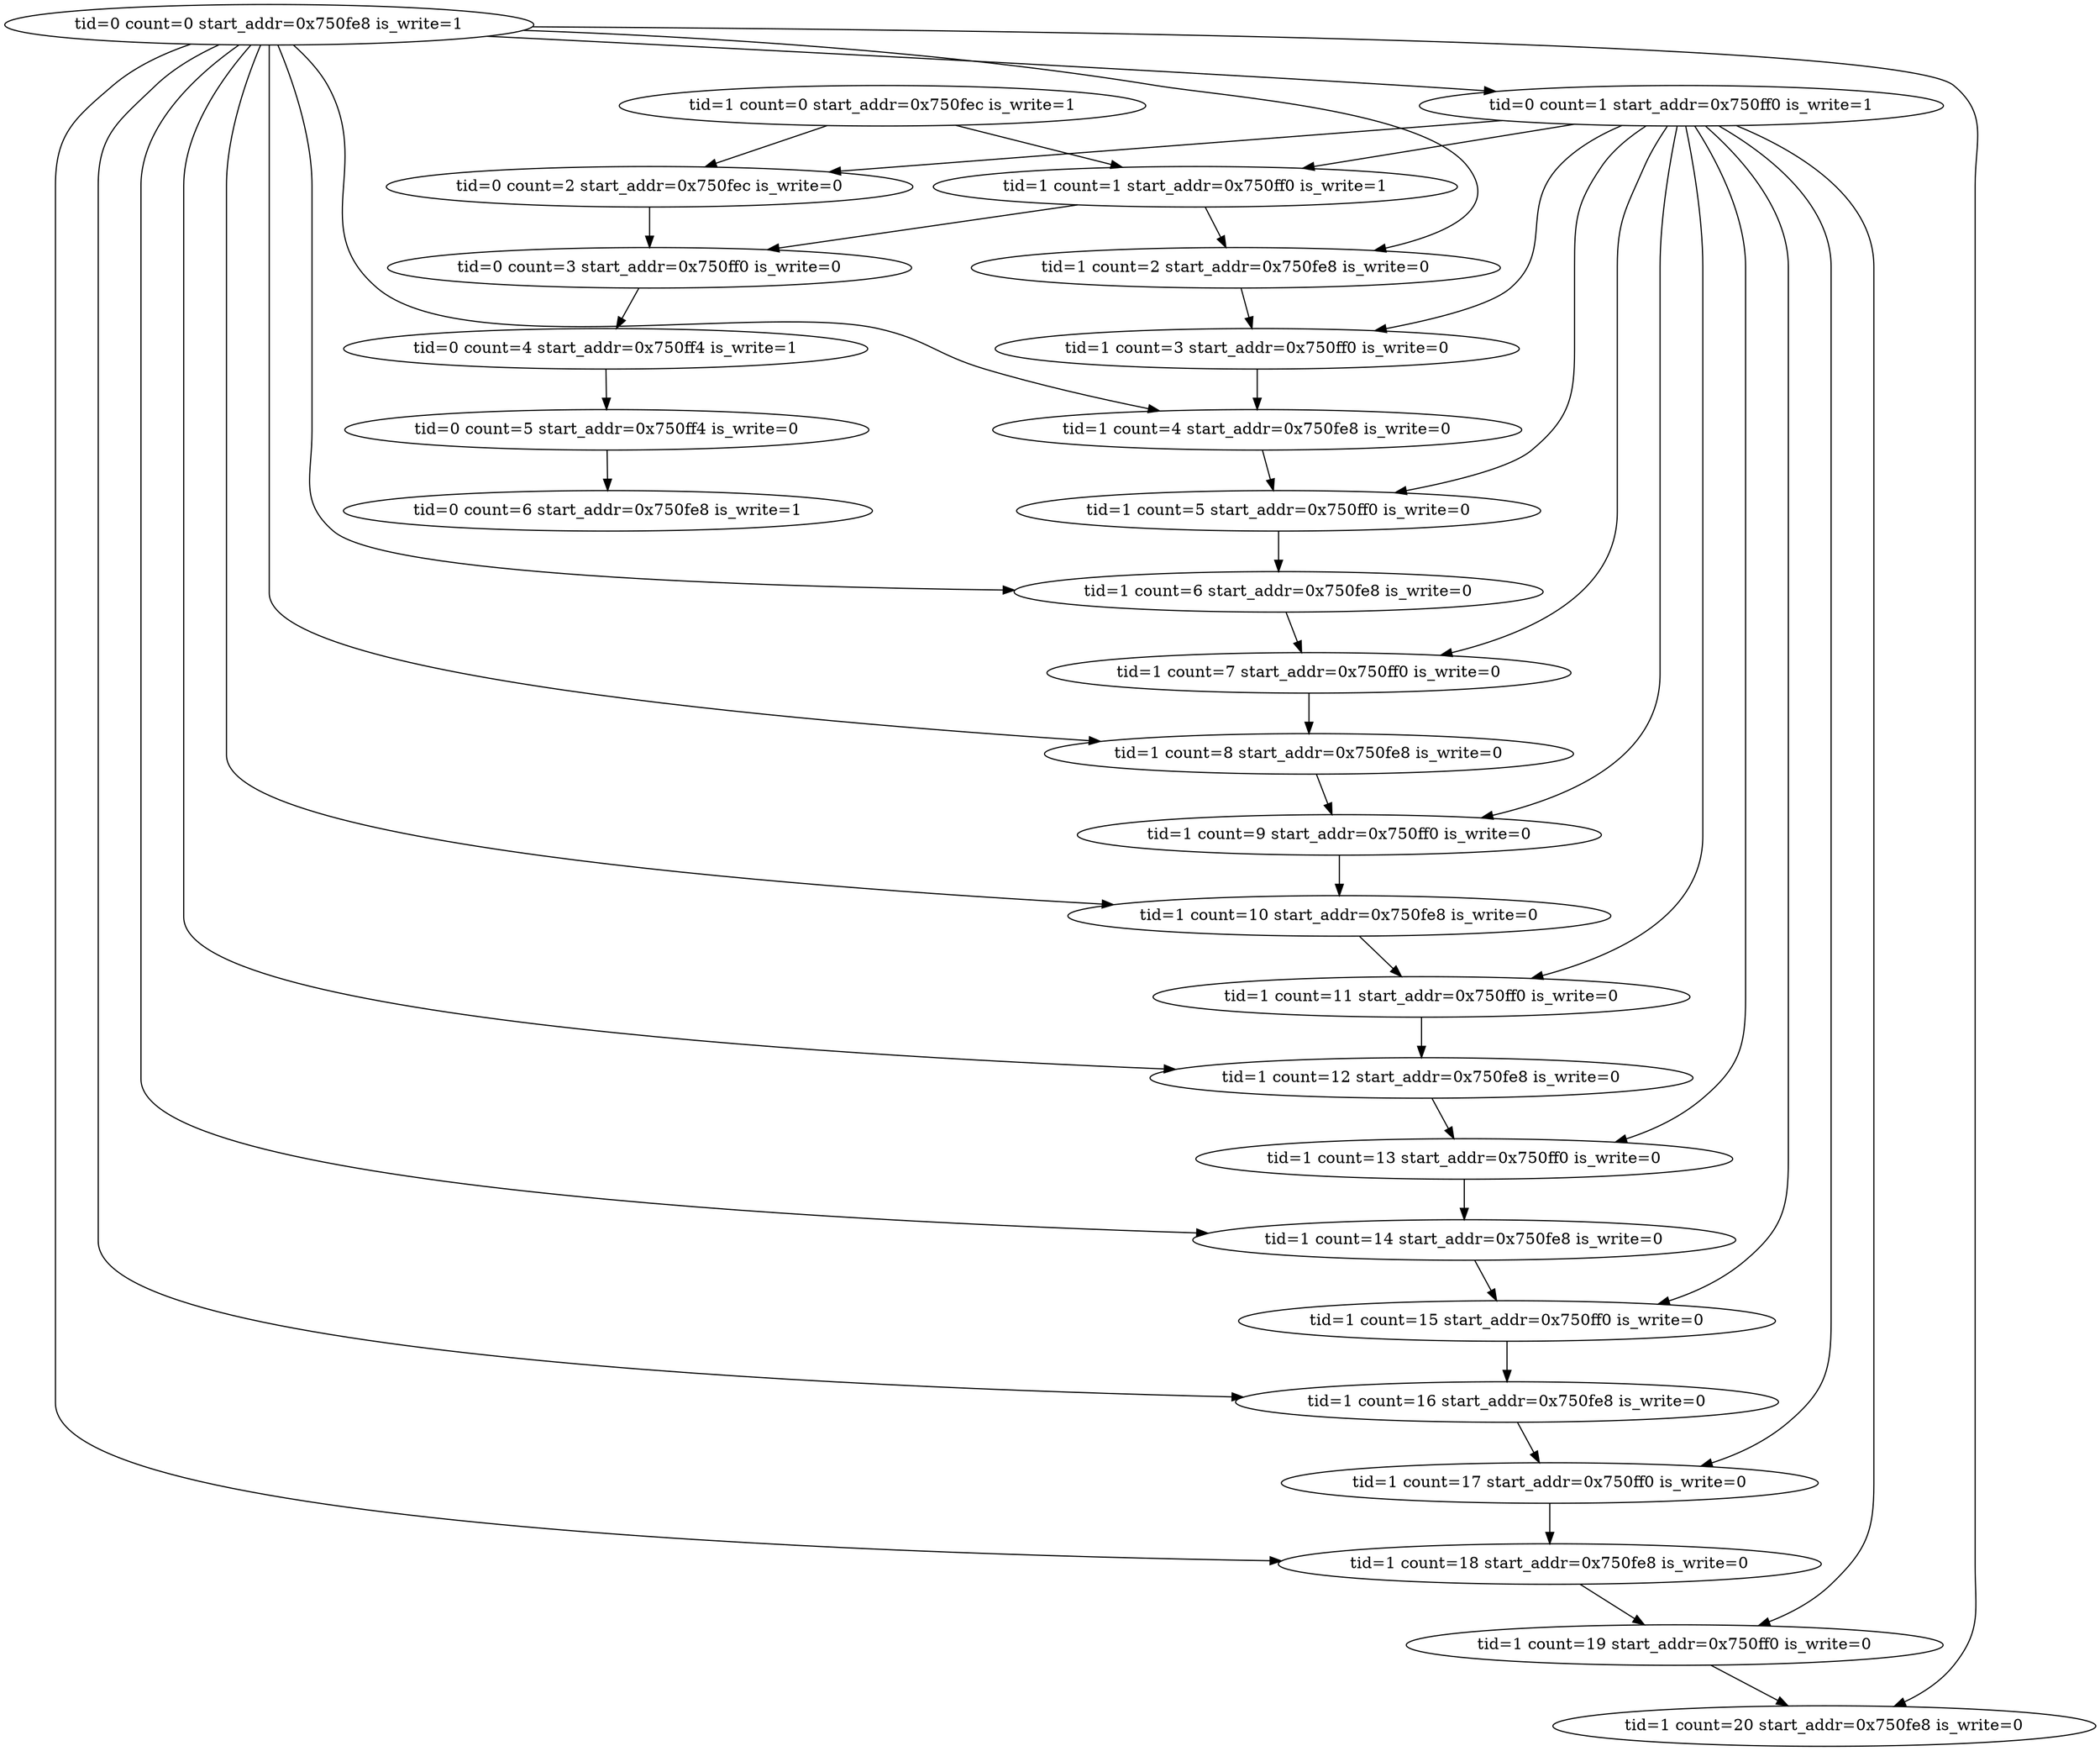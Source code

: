 digraph G {
0 [count=0, is_write=1, label="tid=0 count=0 start_addr=0x750fe8 is_write=1", start_addr="0x750fe8", tid=0];
1 [count=1, is_write=1, label="tid=0 count=1 start_addr=0x750ff0 is_write=1", start_addr="0x750ff0", tid=0];
2 [count=2, is_write=0, label="tid=0 count=2 start_addr=0x750fec is_write=0", start_addr="0x750fec", tid=0];
3 [count=3, is_write=0, label="tid=0 count=3 start_addr=0x750ff0 is_write=0", start_addr="0x750ff0", tid=0];
4 [count=4, is_write=1, label="tid=0 count=4 start_addr=0x750ff4 is_write=1", start_addr="0x750ff4", tid=0];
5 [count=5, is_write=0, label="tid=0 count=5 start_addr=0x750ff4 is_write=0", start_addr="0x750ff4", tid=0];
6 [count=6, is_write=1, label="tid=0 count=6 start_addr=0x750fe8 is_write=1", start_addr="0x750fe8", tid=0];
30 [count=0, is_write=1, label="tid=1 count=0 start_addr=0x750fec is_write=1", start_addr="0x750fec", tid=1];
31 [count=1, is_write=1, label="tid=1 count=1 start_addr=0x750ff0 is_write=1", start_addr="0x750ff0", tid=1];
32 [count=2, is_write=0, label="tid=1 count=2 start_addr=0x750fe8 is_write=0", start_addr="0x750fe8", tid=1];
33 [count=3, is_write=0, label="tid=1 count=3 start_addr=0x750ff0 is_write=0", start_addr="0x750ff0", tid=1];
34 [count=4, is_write=0, label="tid=1 count=4 start_addr=0x750fe8 is_write=0", start_addr="0x750fe8", tid=1];
35 [count=5, is_write=0, label="tid=1 count=5 start_addr=0x750ff0 is_write=0", start_addr="0x750ff0", tid=1];
36 [count=6, is_write=0, label="tid=1 count=6 start_addr=0x750fe8 is_write=0", start_addr="0x750fe8", tid=1];
37 [count=7, is_write=0, label="tid=1 count=7 start_addr=0x750ff0 is_write=0", start_addr="0x750ff0", tid=1];
38 [count=8, is_write=0, label="tid=1 count=8 start_addr=0x750fe8 is_write=0", start_addr="0x750fe8", tid=1];
39 [count=9, is_write=0, label="tid=1 count=9 start_addr=0x750ff0 is_write=0", start_addr="0x750ff0", tid=1];
40 [count=10, is_write=0, label="tid=1 count=10 start_addr=0x750fe8 is_write=0", start_addr="0x750fe8", tid=1];
41 [count=11, is_write=0, label="tid=1 count=11 start_addr=0x750ff0 is_write=0", start_addr="0x750ff0", tid=1];
42 [count=12, is_write=0, label="tid=1 count=12 start_addr=0x750fe8 is_write=0", start_addr="0x750fe8", tid=1];
43 [count=13, is_write=0, label="tid=1 count=13 start_addr=0x750ff0 is_write=0", start_addr="0x750ff0", tid=1];
44 [count=14, is_write=0, label="tid=1 count=14 start_addr=0x750fe8 is_write=0", start_addr="0x750fe8", tid=1];
45 [count=15, is_write=0, label="tid=1 count=15 start_addr=0x750ff0 is_write=0", start_addr="0x750ff0", tid=1];
46 [count=16, is_write=0, label="tid=1 count=16 start_addr=0x750fe8 is_write=0", start_addr="0x750fe8", tid=1];
47 [count=17, is_write=0, label="tid=1 count=17 start_addr=0x750ff0 is_write=0", start_addr="0x750ff0", tid=1];
48 [count=18, is_write=0, label="tid=1 count=18 start_addr=0x750fe8 is_write=0", start_addr="0x750fe8", tid=1];
49 [count=19, is_write=0, label="tid=1 count=19 start_addr=0x750ff0 is_write=0", start_addr="0x750ff0", tid=1];
50 [count=20, is_write=0, label="tid=1 count=20 start_addr=0x750fe8 is_write=0", start_addr="0x750fe8", tid=1];
0->1 ;
1->2 ;
2->3 ;
3->4 ;
4->5 ;
5->6 ;
30->31 ;
31->32 ;
32->33 ;
33->34 ;
34->35 ;
35->36 ;
36->37 ;
37->38 ;
38->39 ;
39->40 ;
40->41 ;
41->42 ;
42->43 ;
43->44 ;
44->45 ;
45->46 ;
46->47 ;
47->48 ;
48->49 ;
49->50 ;
0->50 ;
0->48 ;
0->46 ;
0->44 ;
0->34 ;
0->32 ;
0->36 ;
0->38 ;
0->40 ;
0->42 ;
1->49 ;
1->47 ;
1->45 ;
1->43 ;
1->33 ;
1->31 ;
1->35 ;
1->37 ;
1->39 ;
1->41 ;
30->2 ;
31->3 ;
}
